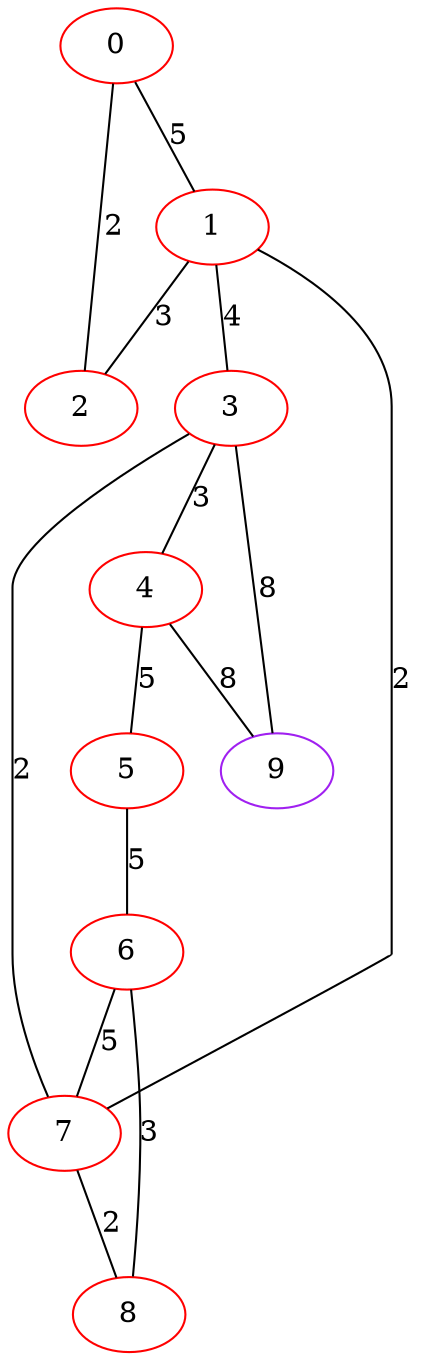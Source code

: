 graph "" {
0 [color=red, weight=1];
1 [color=red, weight=1];
2 [color=red, weight=1];
3 [color=red, weight=1];
4 [color=red, weight=1];
5 [color=red, weight=1];
6 [color=red, weight=1];
7 [color=red, weight=1];
8 [color=red, weight=1];
9 [color=purple, weight=4];
0 -- 1  [key=0, label=5];
0 -- 2  [key=0, label=2];
1 -- 2  [key=0, label=3];
1 -- 3  [key=0, label=4];
1 -- 7  [key=0, label=2];
3 -- 4  [key=0, label=3];
3 -- 9  [key=0, label=8];
3 -- 7  [key=0, label=2];
4 -- 9  [key=0, label=8];
4 -- 5  [key=0, label=5];
5 -- 6  [key=0, label=5];
6 -- 8  [key=0, label=3];
6 -- 7  [key=0, label=5];
7 -- 8  [key=0, label=2];
}
